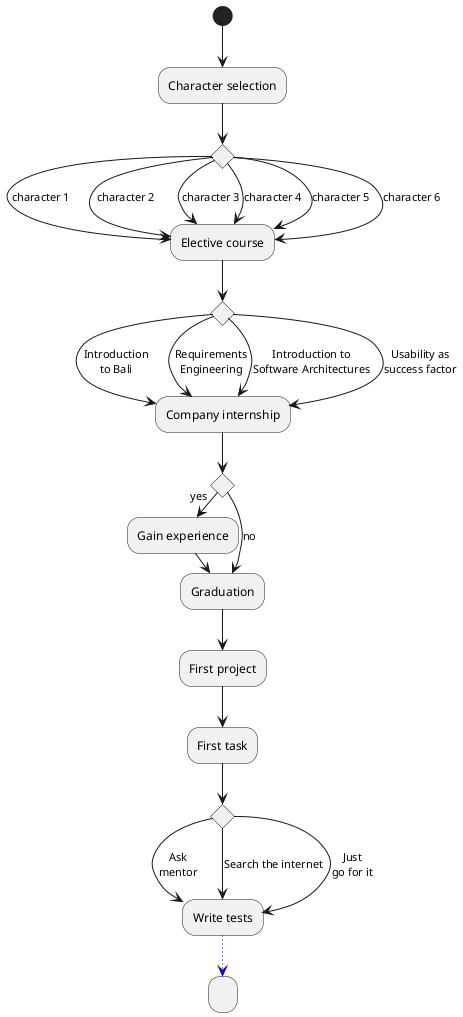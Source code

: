 @startuml
(*) --> "Character selection"
if "" then
--> [character 1] "Elective course" as wpf
else
--> [character 2] wpf
else
--> [character 3] wpf
else
--> [character 4] wpf
else
--> [character 5] wpf
else
--> [character 6] wpf
if "" then
--> [Introduction\nto Bali] "Company internship" as fpr
else
--> [Requirements\nEngineering] fpr
else
--> [Introduction to\nSoftware Architectures] fpr
else
--> [Usability as\nsuccess factor] fpr
if "" then
-> [yes] "Gain experience" as n
n -> "Graduation" as p
else
--> [no] p
p --> "First project" as ep
ep --> "First task" as ea
if "" then
--> [Ask\nmentor] "Write tests" as ts
else
--> [Search the internet] ts
else
--> [Just\ngo for it] ts
-[#blue,dotted]-> "   "
@enduml